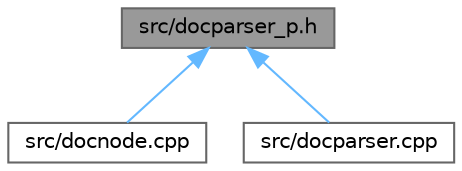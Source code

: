 digraph "src/docparser_p.h"
{
 // INTERACTIVE_SVG=YES
 // LATEX_PDF_SIZE
  bgcolor="transparent";
  edge [fontname=Helvetica,fontsize=10,labelfontname=Helvetica,labelfontsize=10];
  node [fontname=Helvetica,fontsize=10,shape=box,height=0.2,width=0.4];
  Node1 [label="src/docparser_p.h",height=0.2,width=0.4,color="gray40", fillcolor="grey60", style="filled", fontcolor="black",tooltip="Private header shared between docparser.cpp and docnode.cpp."];
  Node1 -> Node2 [dir="back",color="steelblue1",style="solid"];
  Node2 [label="src/docnode.cpp",height=0.2,width=0.4,color="grey40", fillcolor="white", style="filled",URL="$d0/d2b/docnode_8cpp.html",tooltip=" "];
  Node1 -> Node3 [dir="back",color="steelblue1",style="solid"];
  Node3 [label="src/docparser.cpp",height=0.2,width=0.4,color="grey40", fillcolor="white", style="filled",URL="$da/d17/docparser_8cpp.html",tooltip=" "];
}
